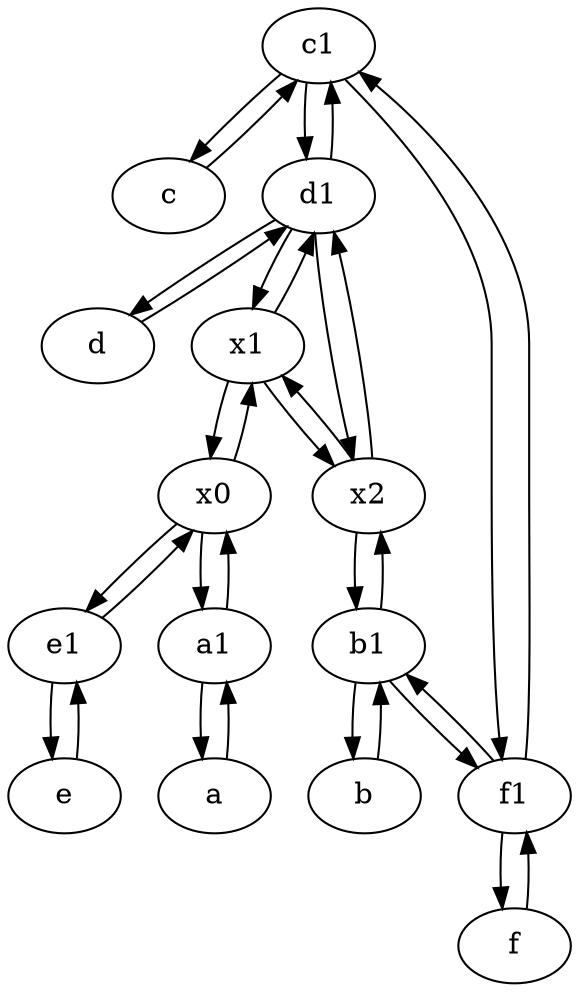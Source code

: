 digraph  {
	c1 [pos="30,15!"];
	c [pos="20,10!"];
	f [pos="15,45!"];
	b [pos="50,20!"];
	x2;
	x0;
	d [pos="20,30!"];
	b1 [pos="45,20!"];
	a1 [pos="40,15!"];
	e [pos="30,50!"];
	d1 [pos="25,30!"];
	a [pos="40,10!"];
	f1;
	e1 [pos="25,45!"];
	x1;
	e1 -> e;
	x0 -> e1;
	d1 -> x2;
	x2 -> b1;
	d -> d1;
	c -> c1;
	d1 -> x1;
	x1 -> x2;
	f1 -> f;
	x2 -> x1;
	x1 -> x0;
	e -> e1;
	b -> b1;
	b1 -> b;
	c1 -> f1;
	f1 -> b1;
	d1 -> c1;
	b1 -> f1;
	x2 -> d1;
	f1 -> c1;
	b1 -> x2;
	x1 -> d1;
	d1 -> d;
	e1 -> x0;
	c1 -> d1;
	a -> a1;
	x0 -> a1;
	x0 -> x1;
	f -> f1;
	c1 -> c;
	a1 -> x0;
	a1 -> a;

	}
